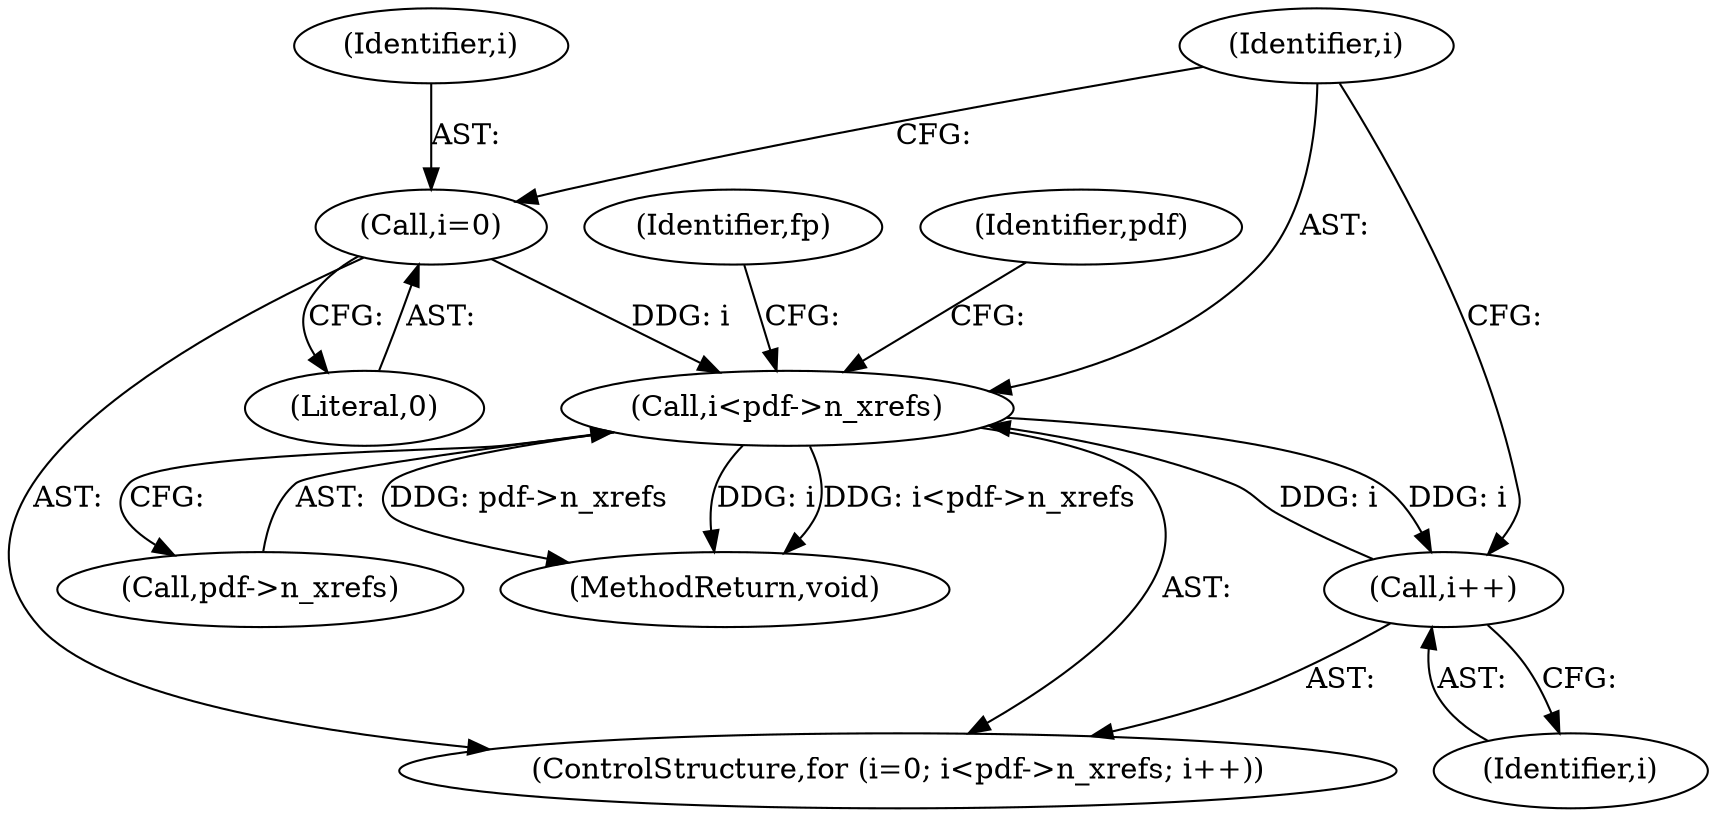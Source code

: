 digraph "0_pdfresurrect_0c4120fffa3dffe97b95c486a120eded82afe8a6_6@pointer" {
"1000124" [label="(Call,i<pdf->n_xrefs)"];
"1000129" [label="(Call,i++)"];
"1000124" [label="(Call,i<pdf->n_xrefs)"];
"1000121" [label="(Call,i=0)"];
"1000129" [label="(Call,i++)"];
"1000126" [label="(Call,pdf->n_xrefs)"];
"1000137" [label="(Identifier,pdf)"];
"1000120" [label="(ControlStructure,for (i=0; i<pdf->n_xrefs; i++))"];
"1000123" [label="(Literal,0)"];
"1000130" [label="(Identifier,i)"];
"1000122" [label="(Identifier,i)"];
"1000273" [label="(MethodReturn,void)"];
"1000125" [label="(Identifier,i)"];
"1000270" [label="(Identifier,fp)"];
"1000124" [label="(Call,i<pdf->n_xrefs)"];
"1000121" [label="(Call,i=0)"];
"1000124" -> "1000120"  [label="AST: "];
"1000124" -> "1000126"  [label="CFG: "];
"1000125" -> "1000124"  [label="AST: "];
"1000126" -> "1000124"  [label="AST: "];
"1000137" -> "1000124"  [label="CFG: "];
"1000270" -> "1000124"  [label="CFG: "];
"1000124" -> "1000273"  [label="DDG: pdf->n_xrefs"];
"1000124" -> "1000273"  [label="DDG: i"];
"1000124" -> "1000273"  [label="DDG: i<pdf->n_xrefs"];
"1000129" -> "1000124"  [label="DDG: i"];
"1000121" -> "1000124"  [label="DDG: i"];
"1000124" -> "1000129"  [label="DDG: i"];
"1000129" -> "1000120"  [label="AST: "];
"1000129" -> "1000130"  [label="CFG: "];
"1000130" -> "1000129"  [label="AST: "];
"1000125" -> "1000129"  [label="CFG: "];
"1000121" -> "1000120"  [label="AST: "];
"1000121" -> "1000123"  [label="CFG: "];
"1000122" -> "1000121"  [label="AST: "];
"1000123" -> "1000121"  [label="AST: "];
"1000125" -> "1000121"  [label="CFG: "];
}
